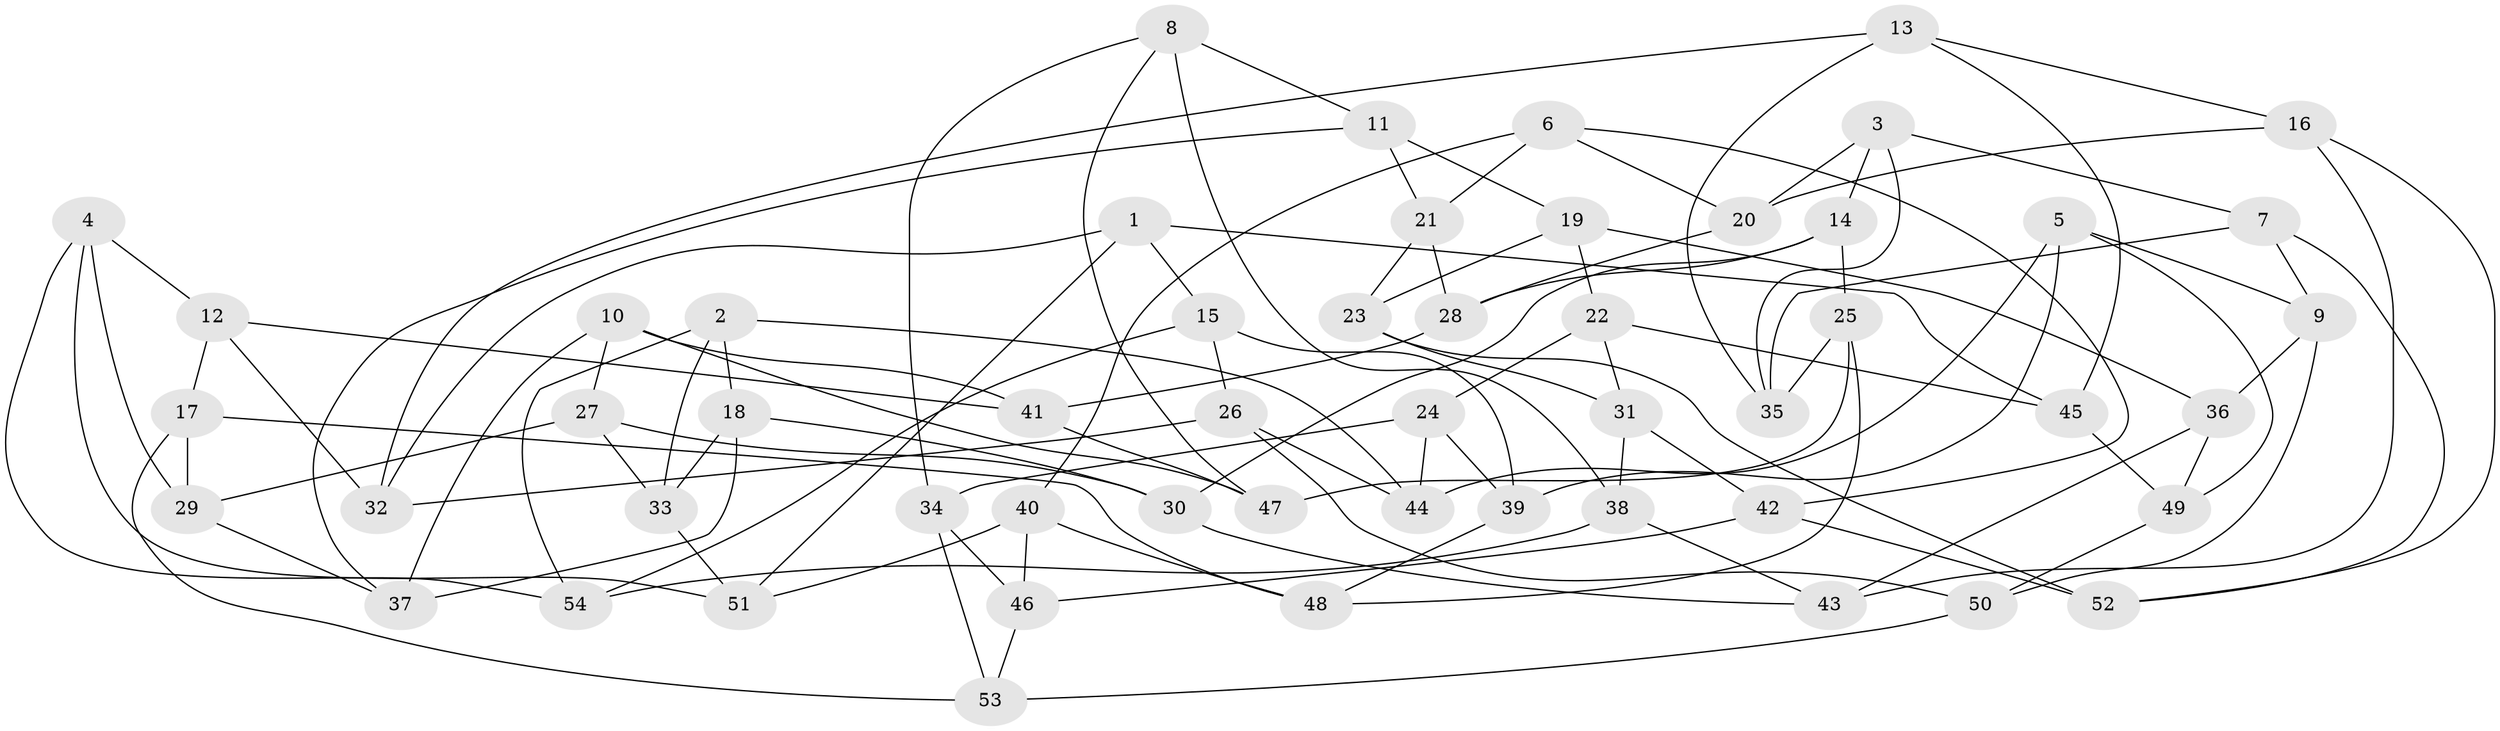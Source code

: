 // coarse degree distribution, {3: 0.10810810810810811, 4: 0.6216216216216216, 5: 0.1891891891891892, 6: 0.02702702702702703, 7: 0.02702702702702703, 2: 0.02702702702702703}
// Generated by graph-tools (version 1.1) at 2025/01/03/04/25 22:01:15]
// undirected, 54 vertices, 108 edges
graph export_dot {
graph [start="1"]
  node [color=gray90,style=filled];
  1;
  2;
  3;
  4;
  5;
  6;
  7;
  8;
  9;
  10;
  11;
  12;
  13;
  14;
  15;
  16;
  17;
  18;
  19;
  20;
  21;
  22;
  23;
  24;
  25;
  26;
  27;
  28;
  29;
  30;
  31;
  32;
  33;
  34;
  35;
  36;
  37;
  38;
  39;
  40;
  41;
  42;
  43;
  44;
  45;
  46;
  47;
  48;
  49;
  50;
  51;
  52;
  53;
  54;
  1 -- 45;
  1 -- 32;
  1 -- 15;
  1 -- 51;
  2 -- 54;
  2 -- 44;
  2 -- 33;
  2 -- 18;
  3 -- 20;
  3 -- 7;
  3 -- 35;
  3 -- 14;
  4 -- 51;
  4 -- 54;
  4 -- 29;
  4 -- 12;
  5 -- 49;
  5 -- 9;
  5 -- 39;
  5 -- 44;
  6 -- 20;
  6 -- 21;
  6 -- 42;
  6 -- 40;
  7 -- 35;
  7 -- 9;
  7 -- 52;
  8 -- 38;
  8 -- 11;
  8 -- 47;
  8 -- 34;
  9 -- 50;
  9 -- 36;
  10 -- 27;
  10 -- 47;
  10 -- 41;
  10 -- 37;
  11 -- 21;
  11 -- 37;
  11 -- 19;
  12 -- 17;
  12 -- 32;
  12 -- 41;
  13 -- 45;
  13 -- 35;
  13 -- 16;
  13 -- 32;
  14 -- 30;
  14 -- 28;
  14 -- 25;
  15 -- 39;
  15 -- 54;
  15 -- 26;
  16 -- 43;
  16 -- 52;
  16 -- 20;
  17 -- 53;
  17 -- 48;
  17 -- 29;
  18 -- 33;
  18 -- 37;
  18 -- 30;
  19 -- 22;
  19 -- 36;
  19 -- 23;
  20 -- 28;
  21 -- 28;
  21 -- 23;
  22 -- 31;
  22 -- 24;
  22 -- 45;
  23 -- 31;
  23 -- 52;
  24 -- 39;
  24 -- 34;
  24 -- 44;
  25 -- 35;
  25 -- 48;
  25 -- 47;
  26 -- 32;
  26 -- 50;
  26 -- 44;
  27 -- 30;
  27 -- 29;
  27 -- 33;
  28 -- 41;
  29 -- 37;
  30 -- 43;
  31 -- 38;
  31 -- 42;
  33 -- 51;
  34 -- 53;
  34 -- 46;
  36 -- 43;
  36 -- 49;
  38 -- 43;
  38 -- 54;
  39 -- 48;
  40 -- 51;
  40 -- 48;
  40 -- 46;
  41 -- 47;
  42 -- 52;
  42 -- 46;
  45 -- 49;
  46 -- 53;
  49 -- 50;
  50 -- 53;
}
